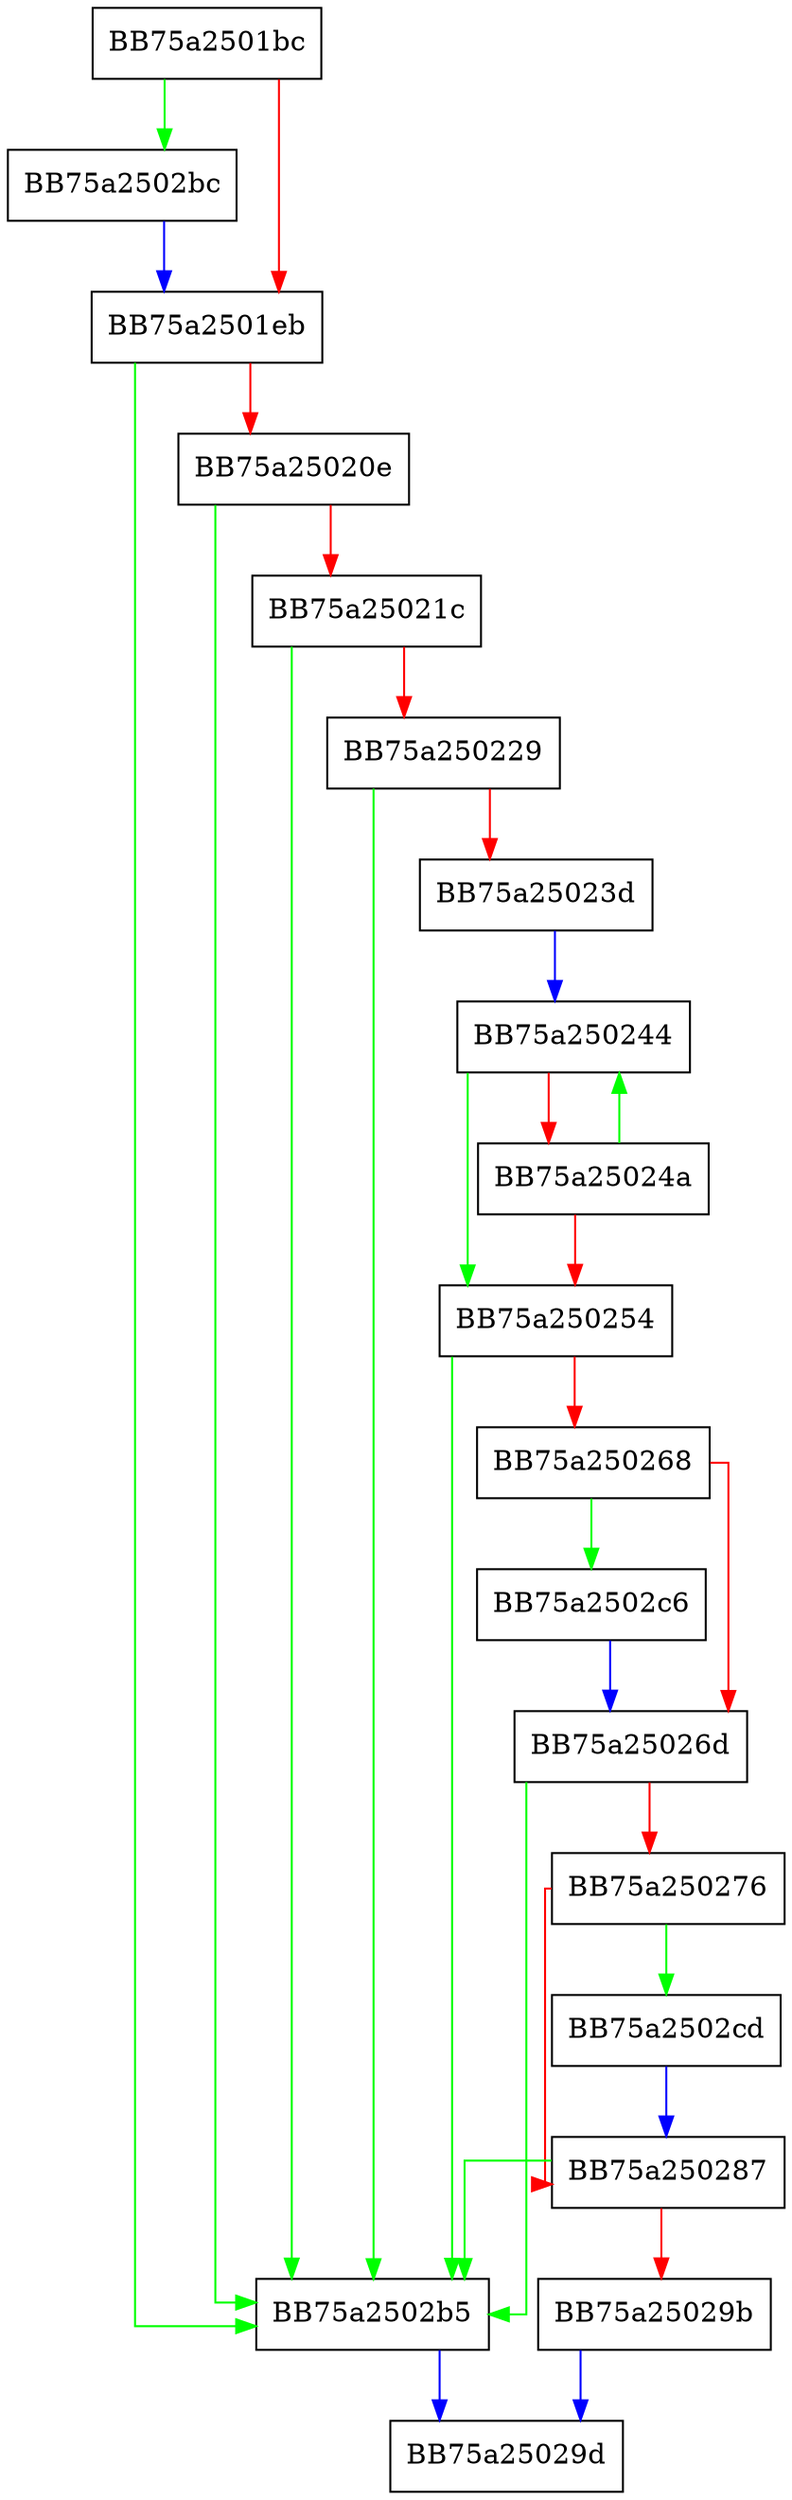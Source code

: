 digraph AppendFileIndex {
  node [shape="box"];
  graph [splines=ortho];
  BB75a2501bc -> BB75a2502bc [color="green"];
  BB75a2501bc -> BB75a2501eb [color="red"];
  BB75a2501eb -> BB75a2502b5 [color="green"];
  BB75a2501eb -> BB75a25020e [color="red"];
  BB75a25020e -> BB75a2502b5 [color="green"];
  BB75a25020e -> BB75a25021c [color="red"];
  BB75a25021c -> BB75a2502b5 [color="green"];
  BB75a25021c -> BB75a250229 [color="red"];
  BB75a250229 -> BB75a2502b5 [color="green"];
  BB75a250229 -> BB75a25023d [color="red"];
  BB75a25023d -> BB75a250244 [color="blue"];
  BB75a250244 -> BB75a250254 [color="green"];
  BB75a250244 -> BB75a25024a [color="red"];
  BB75a25024a -> BB75a250244 [color="green"];
  BB75a25024a -> BB75a250254 [color="red"];
  BB75a250254 -> BB75a2502b5 [color="green"];
  BB75a250254 -> BB75a250268 [color="red"];
  BB75a250268 -> BB75a2502c6 [color="green"];
  BB75a250268 -> BB75a25026d [color="red"];
  BB75a25026d -> BB75a2502b5 [color="green"];
  BB75a25026d -> BB75a250276 [color="red"];
  BB75a250276 -> BB75a2502cd [color="green"];
  BB75a250276 -> BB75a250287 [color="red"];
  BB75a250287 -> BB75a2502b5 [color="green"];
  BB75a250287 -> BB75a25029b [color="red"];
  BB75a25029b -> BB75a25029d [color="blue"];
  BB75a2502b5 -> BB75a25029d [color="blue"];
  BB75a2502bc -> BB75a2501eb [color="blue"];
  BB75a2502c6 -> BB75a25026d [color="blue"];
  BB75a2502cd -> BB75a250287 [color="blue"];
}